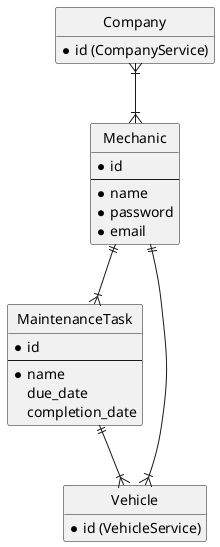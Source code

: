 @startuml

hide circle
hide empty members

entity Company {
*id (CompanyService)
}

entity Mechanic {
*id
---
*name
*password
*email
}

entity MaintenanceTask {
*id
---
*name
due_date
completion_date
}

entity Vehicle {
*id (VehicleService)
}

Company }|--|{ Mechanic

Mechanic ||--|{ Vehicle

Mechanic ||--|{ MaintenanceTask

MaintenanceTask ||--|{ Vehicle

@enduml
